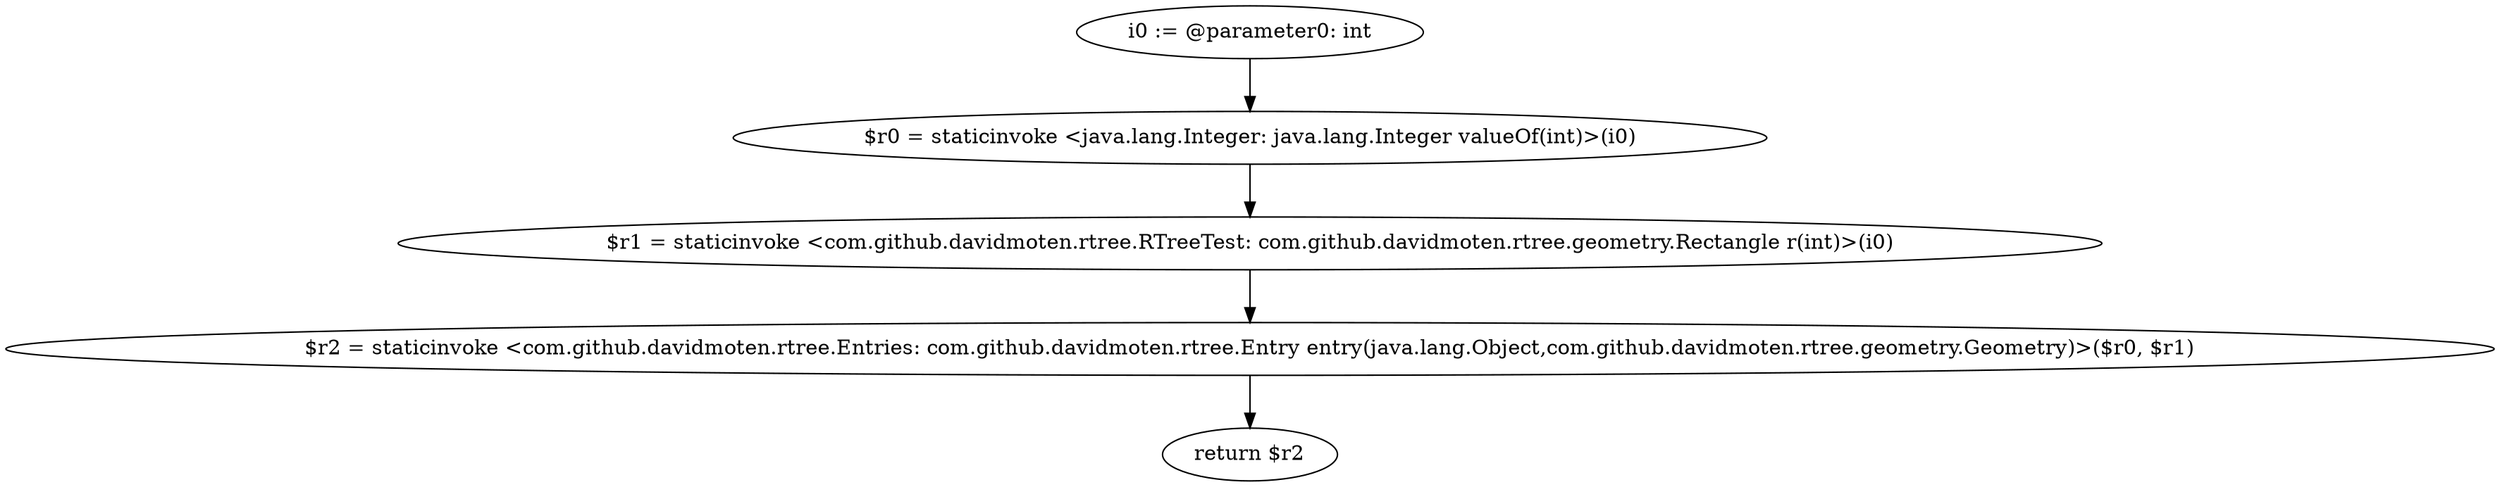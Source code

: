 digraph "unitGraph" {
    "i0 := @parameter0: int"
    "$r0 = staticinvoke <java.lang.Integer: java.lang.Integer valueOf(int)>(i0)"
    "$r1 = staticinvoke <com.github.davidmoten.rtree.RTreeTest: com.github.davidmoten.rtree.geometry.Rectangle r(int)>(i0)"
    "$r2 = staticinvoke <com.github.davidmoten.rtree.Entries: com.github.davidmoten.rtree.Entry entry(java.lang.Object,com.github.davidmoten.rtree.geometry.Geometry)>($r0, $r1)"
    "return $r2"
    "i0 := @parameter0: int"->"$r0 = staticinvoke <java.lang.Integer: java.lang.Integer valueOf(int)>(i0)";
    "$r0 = staticinvoke <java.lang.Integer: java.lang.Integer valueOf(int)>(i0)"->"$r1 = staticinvoke <com.github.davidmoten.rtree.RTreeTest: com.github.davidmoten.rtree.geometry.Rectangle r(int)>(i0)";
    "$r1 = staticinvoke <com.github.davidmoten.rtree.RTreeTest: com.github.davidmoten.rtree.geometry.Rectangle r(int)>(i0)"->"$r2 = staticinvoke <com.github.davidmoten.rtree.Entries: com.github.davidmoten.rtree.Entry entry(java.lang.Object,com.github.davidmoten.rtree.geometry.Geometry)>($r0, $r1)";
    "$r2 = staticinvoke <com.github.davidmoten.rtree.Entries: com.github.davidmoten.rtree.Entry entry(java.lang.Object,com.github.davidmoten.rtree.geometry.Geometry)>($r0, $r1)"->"return $r2";
}
